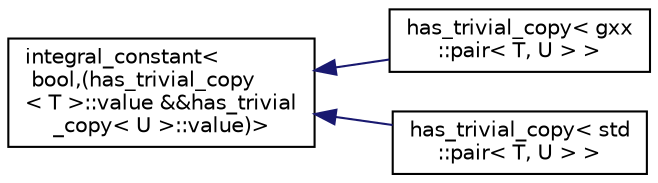 digraph "Graphical Class Hierarchy"
{
  edge [fontname="Helvetica",fontsize="10",labelfontname="Helvetica",labelfontsize="10"];
  node [fontname="Helvetica",fontsize="10",shape=record];
  rankdir="LR";
  Node1 [label="integral_constant\<\l bool,(has_trivial_copy\l\< T \>::value &&has_trivial\l_copy\< U \>::value)\>",height=0.2,width=0.4,color="black", fillcolor="white", style="filled",URL="$structintegral__constant.html"];
  Node1 -> Node2 [dir="back",color="midnightblue",fontsize="10",style="solid",fontname="Helvetica"];
  Node2 [label="has_trivial_copy\< gxx\l::pair\< T, U \> \>",height=0.2,width=0.4,color="black", fillcolor="white", style="filled",URL="$structhas__trivial__copy_3_01gxx_1_1pair_3_01T_00_01U_01_4_01_4.html"];
  Node1 -> Node3 [dir="back",color="midnightblue",fontsize="10",style="solid",fontname="Helvetica"];
  Node3 [label="has_trivial_copy\< std\l::pair\< T, U \> \>",height=0.2,width=0.4,color="black", fillcolor="white", style="filled",URL="$structhas__trivial__copy_3_01std_1_1pair_3_01T_00_01U_01_4_01_4.html"];
}
